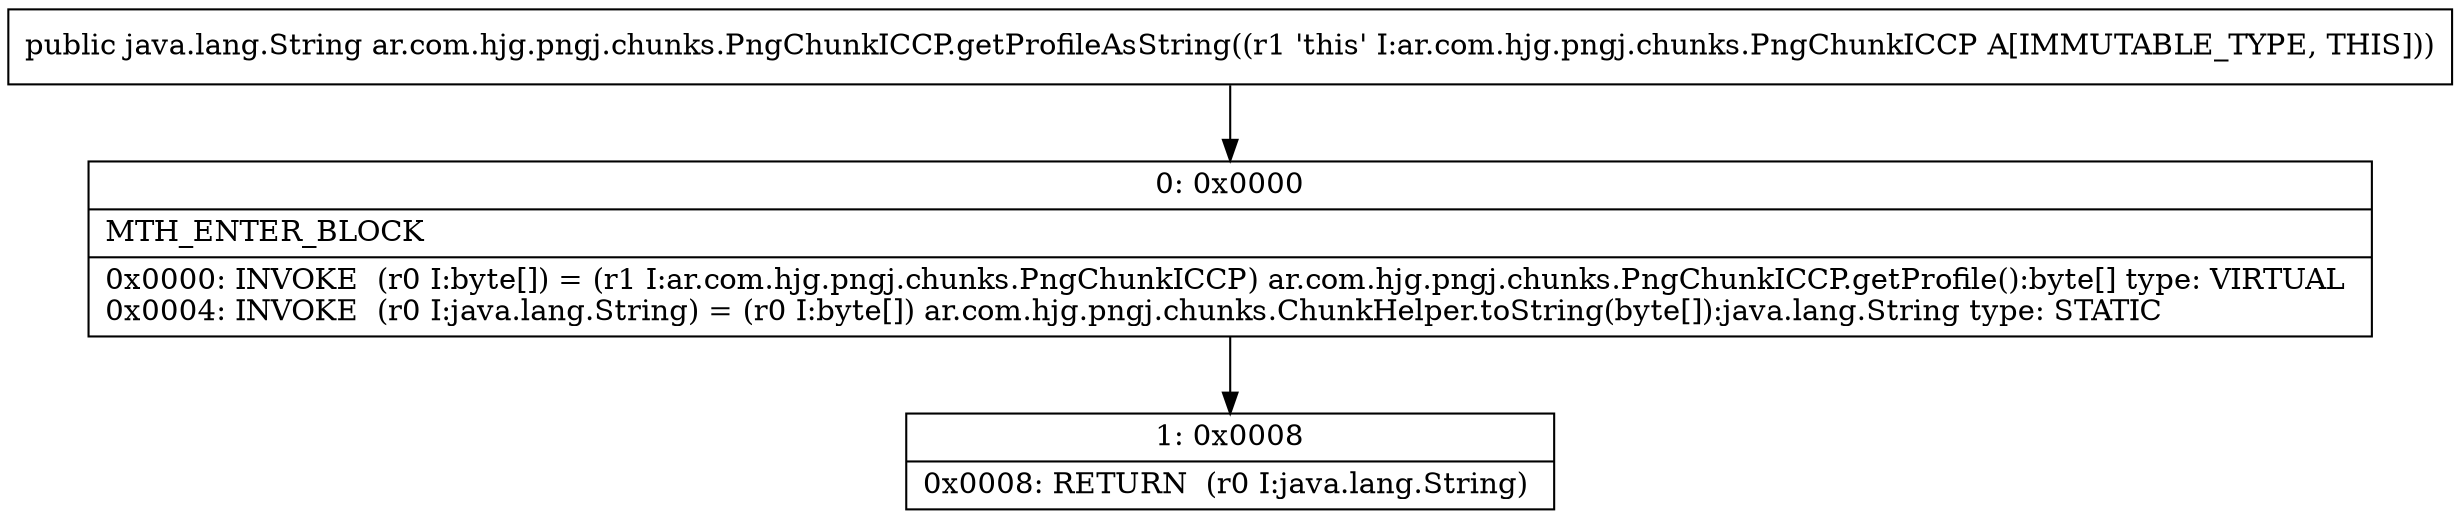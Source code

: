 digraph "CFG forar.com.hjg.pngj.chunks.PngChunkICCP.getProfileAsString()Ljava\/lang\/String;" {
Node_0 [shape=record,label="{0\:\ 0x0000|MTH_ENTER_BLOCK\l|0x0000: INVOKE  (r0 I:byte[]) = (r1 I:ar.com.hjg.pngj.chunks.PngChunkICCP) ar.com.hjg.pngj.chunks.PngChunkICCP.getProfile():byte[] type: VIRTUAL \l0x0004: INVOKE  (r0 I:java.lang.String) = (r0 I:byte[]) ar.com.hjg.pngj.chunks.ChunkHelper.toString(byte[]):java.lang.String type: STATIC \l}"];
Node_1 [shape=record,label="{1\:\ 0x0008|0x0008: RETURN  (r0 I:java.lang.String) \l}"];
MethodNode[shape=record,label="{public java.lang.String ar.com.hjg.pngj.chunks.PngChunkICCP.getProfileAsString((r1 'this' I:ar.com.hjg.pngj.chunks.PngChunkICCP A[IMMUTABLE_TYPE, THIS])) }"];
MethodNode -> Node_0;
Node_0 -> Node_1;
}

